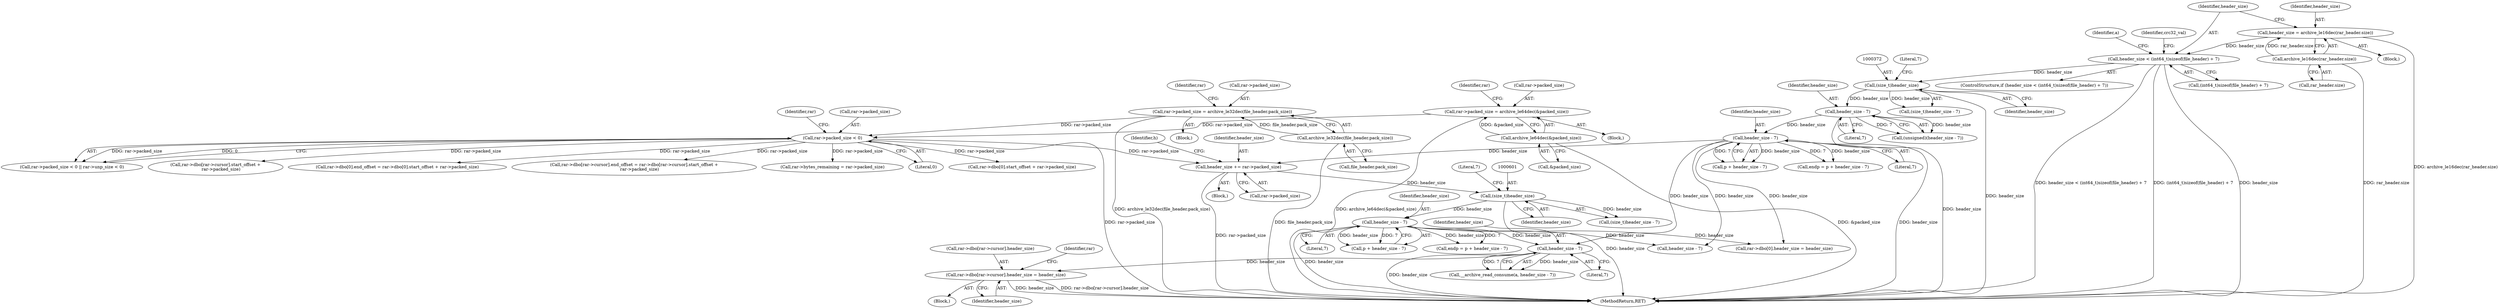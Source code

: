 digraph "0_libarchive_5562545b5562f6d12a4ef991fae158bf4ccf92b6@array" {
"1001153" [label="(Call,rar->dbo[rar->cursor].header_size = header_size)"];
"1001103" [label="(Call,header_size - 7)"];
"1000615" [label="(Call,header_size - 7)"];
"1000600" [label="(Call,(size_t)header_size)"];
"1000588" [label="(Call,header_size += rar->packed_size)"];
"1000548" [label="(Call,rar->packed_size < 0)"];
"1000530" [label="(Call,rar->packed_size = archive_le32dec(file_header.pack_size))"];
"1000534" [label="(Call,archive_le32dec(file_header.pack_size))"];
"1000514" [label="(Call,rar->packed_size = archive_le64dec(&packed_size))"];
"1000518" [label="(Call,archive_le64dec(&packed_size))"];
"1000415" [label="(Call,header_size - 7)"];
"1000386" [label="(Call,header_size - 7)"];
"1000371" [label="(Call,(size_t)header_size)"];
"1000222" [label="(Call,header_size < (int64_t)sizeof(file_header) + 7)"];
"1000215" [label="(Call,header_size = archive_le16dec(rar_header.size))"];
"1000217" [label="(Call,archive_le16dec(rar_header.size))"];
"1001101" [label="(Call,__archive_read_consume(a, header_size - 7))"];
"1000415" [label="(Call,header_size - 7)"];
"1000534" [label="(Call,archive_le32dec(file_header.pack_size))"];
"1000568" [label="(Call,rar->bytes_remaining = rar->packed_size)"];
"1000373" [label="(Identifier,header_size)"];
"1000417" [label="(Literal,7)"];
"1000523" [label="(Identifier,rar)"];
"1000552" [label="(Literal,0)"];
"1000241" [label="(Identifier,crc32_val)"];
"1000223" [label="(Identifier,header_size)"];
"1000518" [label="(Call,archive_le64dec(&packed_size))"];
"1001418" [label="(Call,rar->dbo[0].start_offset + rar->packed_size)"];
"1000616" [label="(Identifier,header_size)"];
"1000416" [label="(Identifier,header_size)"];
"1000224" [label="(Call,(int64_t)sizeof(file_header) + 7)"];
"1000600" [label="(Call,(size_t)header_size)"];
"1000515" [label="(Call,rar->packed_size)"];
"1000530" [label="(Call,rar->packed_size = archive_le32dec(file_header.pack_size))"];
"1000547" [label="(Call,rar->packed_size < 0 || rar->unp_size < 0)"];
"1000374" [label="(Literal,7)"];
"1000218" [label="(Call,rar_header.size)"];
"1001168" [label="(Identifier,rar)"];
"1000215" [label="(Call,header_size = archive_le16dec(rar_header.size))"];
"1000588" [label="(Call,header_size += rar->packed_size)"];
"1001163" [label="(Identifier,header_size)"];
"1000602" [label="(Identifier,header_size)"];
"1000540" [label="(Identifier,rar)"];
"1000514" [label="(Call,rar->packed_size = archive_le64dec(&packed_size))"];
"1001226" [label="(Call,rar->dbo[rar->cursor].start_offset +\n        rar->packed_size)"];
"1001410" [label="(Call,rar->dbo[0].end_offset = rar->dbo[0].start_offset + rar->packed_size)"];
"1000222" [label="(Call,header_size < (int64_t)sizeof(file_header) + 7)"];
"1000216" [label="(Identifier,header_size)"];
"1000579" [label="(Block,)"];
"1000388" [label="(Literal,7)"];
"1000617" [label="(Literal,7)"];
"1000590" [label="(Call,rar->packed_size)"];
"1001153" [label="(Call,rar->dbo[rar->cursor].header_size = header_size)"];
"1000120" [label="(Block,)"];
"1000387" [label="(Identifier,header_size)"];
"1000611" [label="(Call,endp = p + header_size - 7)"];
"1000370" [label="(Call,(size_t)header_size - 7)"];
"1001216" [label="(Call,rar->dbo[rar->cursor].end_offset = rar->dbo[rar->cursor].start_offset +\n        rar->packed_size)"];
"1001118" [label="(Block,)"];
"1001297" [label="(Call,rar->dbo[0].header_size = header_size)"];
"1000615" [label="(Call,header_size - 7)"];
"1000549" [label="(Call,rar->packed_size)"];
"1000555" [label="(Identifier,rar)"];
"1000413" [label="(Call,p + header_size - 7)"];
"1000386" [label="(Call,header_size - 7)"];
"1000519" [label="(Call,&packed_size)"];
"1000217" [label="(Call,archive_le16dec(rar_header.size))"];
"1001103" [label="(Call,header_size - 7)"];
"1000371" [label="(Call,(size_t)header_size)"];
"1001105" [label="(Literal,7)"];
"1001104" [label="(Identifier,header_size)"];
"1000548" [label="(Call,rar->packed_size < 0)"];
"1000221" [label="(ControlStructure,if (header_size < (int64_t)sizeof(file_header) + 7))"];
"1000234" [label="(Identifier,a)"];
"1001154" [label="(Call,rar->dbo[rar->cursor].header_size)"];
"1000599" [label="(Call,(size_t)header_size - 7)"];
"1000535" [label="(Call,file_header.pack_size)"];
"1000529" [label="(Block,)"];
"1000596" [label="(Identifier,h)"];
"1001741" [label="(MethodReturn,RET)"];
"1000613" [label="(Call,p + header_size - 7)"];
"1000531" [label="(Call,rar->packed_size)"];
"1000411" [label="(Call,endp = p + header_size - 7)"];
"1000384" [label="(Call,(unsigned)(header_size - 7))"];
"1000589" [label="(Identifier,header_size)"];
"1000483" [label="(Block,)"];
"1001394" [label="(Call,header_size - 7)"];
"1000603" [label="(Literal,7)"];
"1001153" -> "1001118"  [label="AST: "];
"1001153" -> "1001163"  [label="CFG: "];
"1001154" -> "1001153"  [label="AST: "];
"1001163" -> "1001153"  [label="AST: "];
"1001168" -> "1001153"  [label="CFG: "];
"1001153" -> "1001741"  [label="DDG: header_size"];
"1001153" -> "1001741"  [label="DDG: rar->dbo[rar->cursor].header_size"];
"1001103" -> "1001153"  [label="DDG: header_size"];
"1001103" -> "1001101"  [label="AST: "];
"1001103" -> "1001105"  [label="CFG: "];
"1001104" -> "1001103"  [label="AST: "];
"1001105" -> "1001103"  [label="AST: "];
"1001101" -> "1001103"  [label="CFG: "];
"1001103" -> "1001741"  [label="DDG: header_size"];
"1001103" -> "1001101"  [label="DDG: header_size"];
"1001103" -> "1001101"  [label="DDG: 7"];
"1000615" -> "1001103"  [label="DDG: header_size"];
"1000415" -> "1001103"  [label="DDG: header_size"];
"1000615" -> "1000613"  [label="AST: "];
"1000615" -> "1000617"  [label="CFG: "];
"1000616" -> "1000615"  [label="AST: "];
"1000617" -> "1000615"  [label="AST: "];
"1000613" -> "1000615"  [label="CFG: "];
"1000615" -> "1001741"  [label="DDG: header_size"];
"1000615" -> "1000611"  [label="DDG: header_size"];
"1000615" -> "1000611"  [label="DDG: 7"];
"1000615" -> "1000613"  [label="DDG: header_size"];
"1000615" -> "1000613"  [label="DDG: 7"];
"1000600" -> "1000615"  [label="DDG: header_size"];
"1000615" -> "1001297"  [label="DDG: header_size"];
"1000615" -> "1001394"  [label="DDG: header_size"];
"1000600" -> "1000599"  [label="AST: "];
"1000600" -> "1000602"  [label="CFG: "];
"1000601" -> "1000600"  [label="AST: "];
"1000602" -> "1000600"  [label="AST: "];
"1000603" -> "1000600"  [label="CFG: "];
"1000600" -> "1001741"  [label="DDG: header_size"];
"1000600" -> "1000599"  [label="DDG: header_size"];
"1000588" -> "1000600"  [label="DDG: header_size"];
"1000588" -> "1000579"  [label="AST: "];
"1000588" -> "1000590"  [label="CFG: "];
"1000589" -> "1000588"  [label="AST: "];
"1000590" -> "1000588"  [label="AST: "];
"1000596" -> "1000588"  [label="CFG: "];
"1000588" -> "1001741"  [label="DDG: rar->packed_size"];
"1000548" -> "1000588"  [label="DDG: rar->packed_size"];
"1000415" -> "1000588"  [label="DDG: header_size"];
"1000548" -> "1000547"  [label="AST: "];
"1000548" -> "1000552"  [label="CFG: "];
"1000549" -> "1000548"  [label="AST: "];
"1000552" -> "1000548"  [label="AST: "];
"1000555" -> "1000548"  [label="CFG: "];
"1000547" -> "1000548"  [label="CFG: "];
"1000548" -> "1001741"  [label="DDG: rar->packed_size"];
"1000548" -> "1000547"  [label="DDG: rar->packed_size"];
"1000548" -> "1000547"  [label="DDG: 0"];
"1000530" -> "1000548"  [label="DDG: rar->packed_size"];
"1000514" -> "1000548"  [label="DDG: rar->packed_size"];
"1000548" -> "1000568"  [label="DDG: rar->packed_size"];
"1000548" -> "1001216"  [label="DDG: rar->packed_size"];
"1000548" -> "1001226"  [label="DDG: rar->packed_size"];
"1000548" -> "1001410"  [label="DDG: rar->packed_size"];
"1000548" -> "1001418"  [label="DDG: rar->packed_size"];
"1000530" -> "1000529"  [label="AST: "];
"1000530" -> "1000534"  [label="CFG: "];
"1000531" -> "1000530"  [label="AST: "];
"1000534" -> "1000530"  [label="AST: "];
"1000540" -> "1000530"  [label="CFG: "];
"1000530" -> "1001741"  [label="DDG: archive_le32dec(file_header.pack_size)"];
"1000534" -> "1000530"  [label="DDG: file_header.pack_size"];
"1000534" -> "1000535"  [label="CFG: "];
"1000535" -> "1000534"  [label="AST: "];
"1000534" -> "1001741"  [label="DDG: file_header.pack_size"];
"1000514" -> "1000483"  [label="AST: "];
"1000514" -> "1000518"  [label="CFG: "];
"1000515" -> "1000514"  [label="AST: "];
"1000518" -> "1000514"  [label="AST: "];
"1000523" -> "1000514"  [label="CFG: "];
"1000514" -> "1001741"  [label="DDG: archive_le64dec(&packed_size)"];
"1000518" -> "1000514"  [label="DDG: &packed_size"];
"1000518" -> "1000519"  [label="CFG: "];
"1000519" -> "1000518"  [label="AST: "];
"1000518" -> "1001741"  [label="DDG: &packed_size"];
"1000415" -> "1000413"  [label="AST: "];
"1000415" -> "1000417"  [label="CFG: "];
"1000416" -> "1000415"  [label="AST: "];
"1000417" -> "1000415"  [label="AST: "];
"1000413" -> "1000415"  [label="CFG: "];
"1000415" -> "1001741"  [label="DDG: header_size"];
"1000415" -> "1000411"  [label="DDG: header_size"];
"1000415" -> "1000411"  [label="DDG: 7"];
"1000415" -> "1000413"  [label="DDG: header_size"];
"1000415" -> "1000413"  [label="DDG: 7"];
"1000386" -> "1000415"  [label="DDG: header_size"];
"1000415" -> "1001297"  [label="DDG: header_size"];
"1000415" -> "1001394"  [label="DDG: header_size"];
"1000386" -> "1000384"  [label="AST: "];
"1000386" -> "1000388"  [label="CFG: "];
"1000387" -> "1000386"  [label="AST: "];
"1000388" -> "1000386"  [label="AST: "];
"1000384" -> "1000386"  [label="CFG: "];
"1000386" -> "1001741"  [label="DDG: header_size"];
"1000386" -> "1000384"  [label="DDG: header_size"];
"1000386" -> "1000384"  [label="DDG: 7"];
"1000371" -> "1000386"  [label="DDG: header_size"];
"1000371" -> "1000370"  [label="AST: "];
"1000371" -> "1000373"  [label="CFG: "];
"1000372" -> "1000371"  [label="AST: "];
"1000373" -> "1000371"  [label="AST: "];
"1000374" -> "1000371"  [label="CFG: "];
"1000371" -> "1001741"  [label="DDG: header_size"];
"1000371" -> "1000370"  [label="DDG: header_size"];
"1000222" -> "1000371"  [label="DDG: header_size"];
"1000222" -> "1000221"  [label="AST: "];
"1000222" -> "1000224"  [label="CFG: "];
"1000223" -> "1000222"  [label="AST: "];
"1000224" -> "1000222"  [label="AST: "];
"1000234" -> "1000222"  [label="CFG: "];
"1000241" -> "1000222"  [label="CFG: "];
"1000222" -> "1001741"  [label="DDG: header_size"];
"1000222" -> "1001741"  [label="DDG: header_size < (int64_t)sizeof(file_header) + 7"];
"1000222" -> "1001741"  [label="DDG: (int64_t)sizeof(file_header) + 7"];
"1000215" -> "1000222"  [label="DDG: header_size"];
"1000215" -> "1000120"  [label="AST: "];
"1000215" -> "1000217"  [label="CFG: "];
"1000216" -> "1000215"  [label="AST: "];
"1000217" -> "1000215"  [label="AST: "];
"1000223" -> "1000215"  [label="CFG: "];
"1000215" -> "1001741"  [label="DDG: archive_le16dec(rar_header.size)"];
"1000217" -> "1000215"  [label="DDG: rar_header.size"];
"1000217" -> "1000218"  [label="CFG: "];
"1000218" -> "1000217"  [label="AST: "];
"1000217" -> "1001741"  [label="DDG: rar_header.size"];
}
